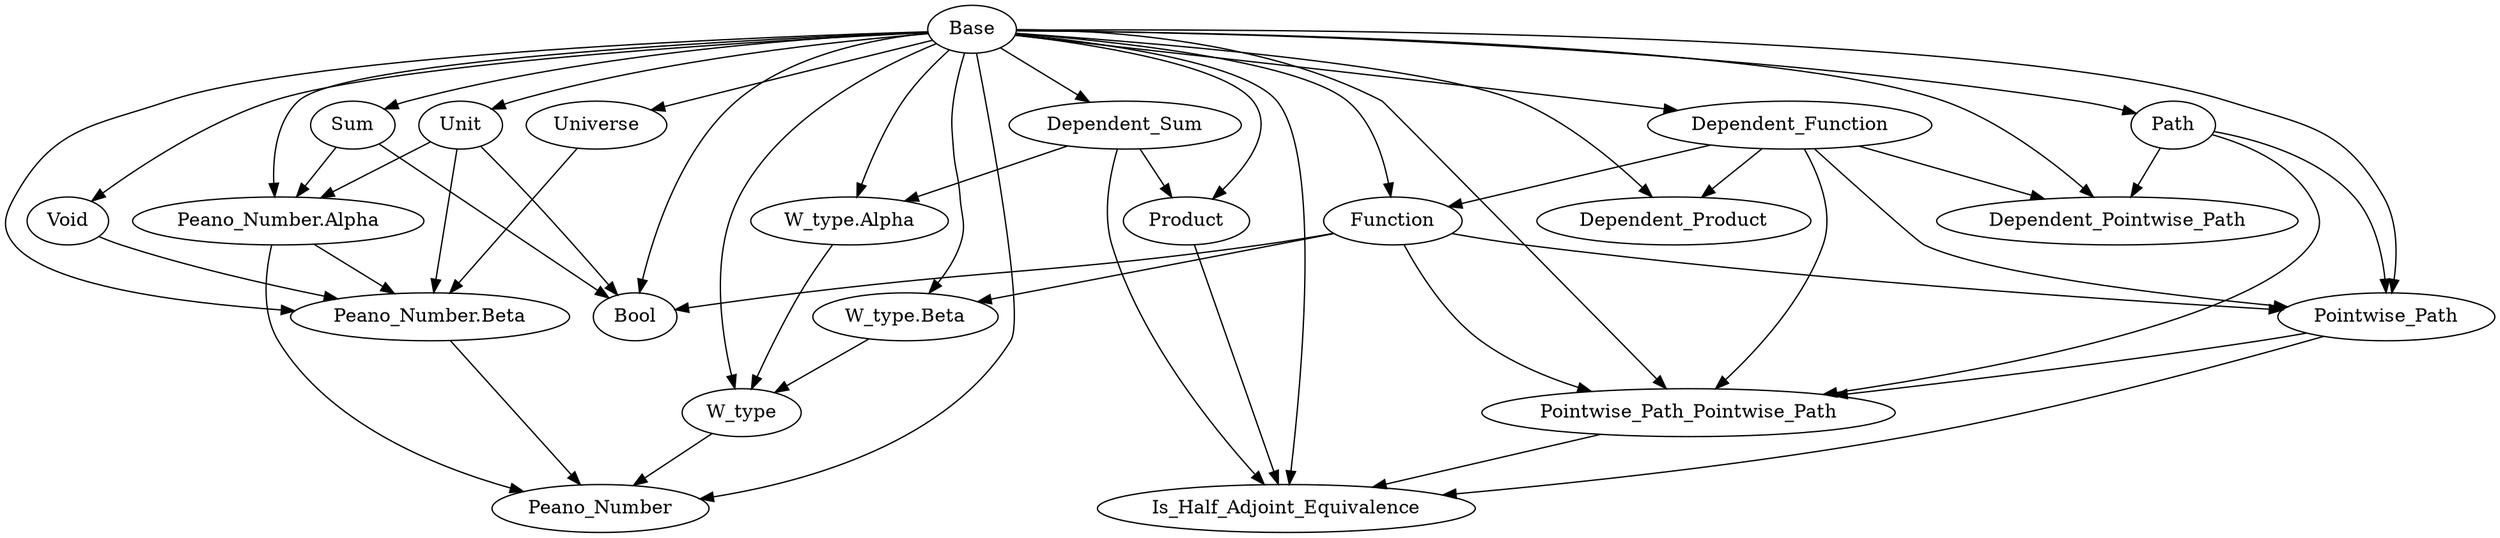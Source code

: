 digraph Dependencies {
  # Base
  # Dependent_Function
  "Base" -> "Dependent_Function";
  # Function
  "Base" -> "Function";
  "Dependent_Function" -> "Function";
  # Dependent_Product
  "Base" -> "Dependent_Product";
  "Dependent_Function" -> "Dependent_Product";
  # Dependent_Sum
  "Base" -> "Dependent_Sum";
  # Product
  "Base" -> "Product";
  "Dependent_Sum" -> "Product";
  # Sum
  "Base" -> "Sum";
  # Unit
  "Base" -> "Unit";
  # Void
  "Base" -> "Void";
  # W_type.Alpha
  "Base" -> "W_type.Alpha";
  "Dependent_Sum" -> "W_type.Alpha";
  # W_type.Beta
  "Base" -> "W_type.Beta";
  "Function" -> "W_type.Beta";
  # W_type
  "Base" -> "W_type";
  "W_type.Alpha" -> "W_type";
  "W_type.Beta" -> "W_type";
  # Universe
  "Base" -> "Universe";
  # Path
  "Base" -> "Path";
  # Dependent_Pointwise_Path
  "Base" -> "Dependent_Pointwise_Path";
  "Dependent_Function" -> "Dependent_Pointwise_Path";
  "Path" -> "Dependent_Pointwise_Path";
  # Pointwise_Path
  "Base" -> "Pointwise_Path";
  "Dependent_Function" -> "Pointwise_Path";
  "Function" -> "Pointwise_Path";
  "Path" -> "Pointwise_Path";
  # Pointwise_Path_Pointwise_Path
  "Base" -> "Pointwise_Path_Pointwise_Path";
  "Dependent_Function" -> "Pointwise_Path_Pointwise_Path";
  "Function" -> "Pointwise_Path_Pointwise_Path";
  "Path" -> "Pointwise_Path_Pointwise_Path";
  "Pointwise_Path" -> "Pointwise_Path_Pointwise_Path";
  # Is_Half_Adjoint_Equivalence
  "Base" -> "Is_Half_Adjoint_Equivalence";
  "Dependent_Sum" -> "Is_Half_Adjoint_Equivalence";
  "Product" -> "Is_Half_Adjoint_Equivalence";
  "Pointwise_Path" -> "Is_Half_Adjoint_Equivalence";
  "Pointwise_Path_Pointwise_Path" -> "Is_Half_Adjoint_Equivalence";
  # Bool
  "Base" -> "Bool";
  "Function" -> "Bool";
  "Sum" -> "Bool";
  "Unit" -> "Bool";
  # Peano_Number.Alpha
  "Base" -> "Peano_Number.Alpha";
  "Sum" -> "Peano_Number.Alpha";
  "Unit" -> "Peano_Number.Alpha";
  # Peano_Number.Beta
  "Base" -> "Peano_Number.Beta";
  "Void" -> "Peano_Number.Beta";
  "Unit" -> "Peano_Number.Beta";
  "Universe" -> "Peano_Number.Beta";
  "Peano_Number.Alpha" -> "Peano_Number.Beta";
  # Peano_Number
  "Base" -> "Peano_Number";
  "W_type" -> "Peano_Number";
  "Peano_Number.Alpha" -> "Peano_Number";
  "Peano_Number.Beta" -> "Peano_Number";
}

